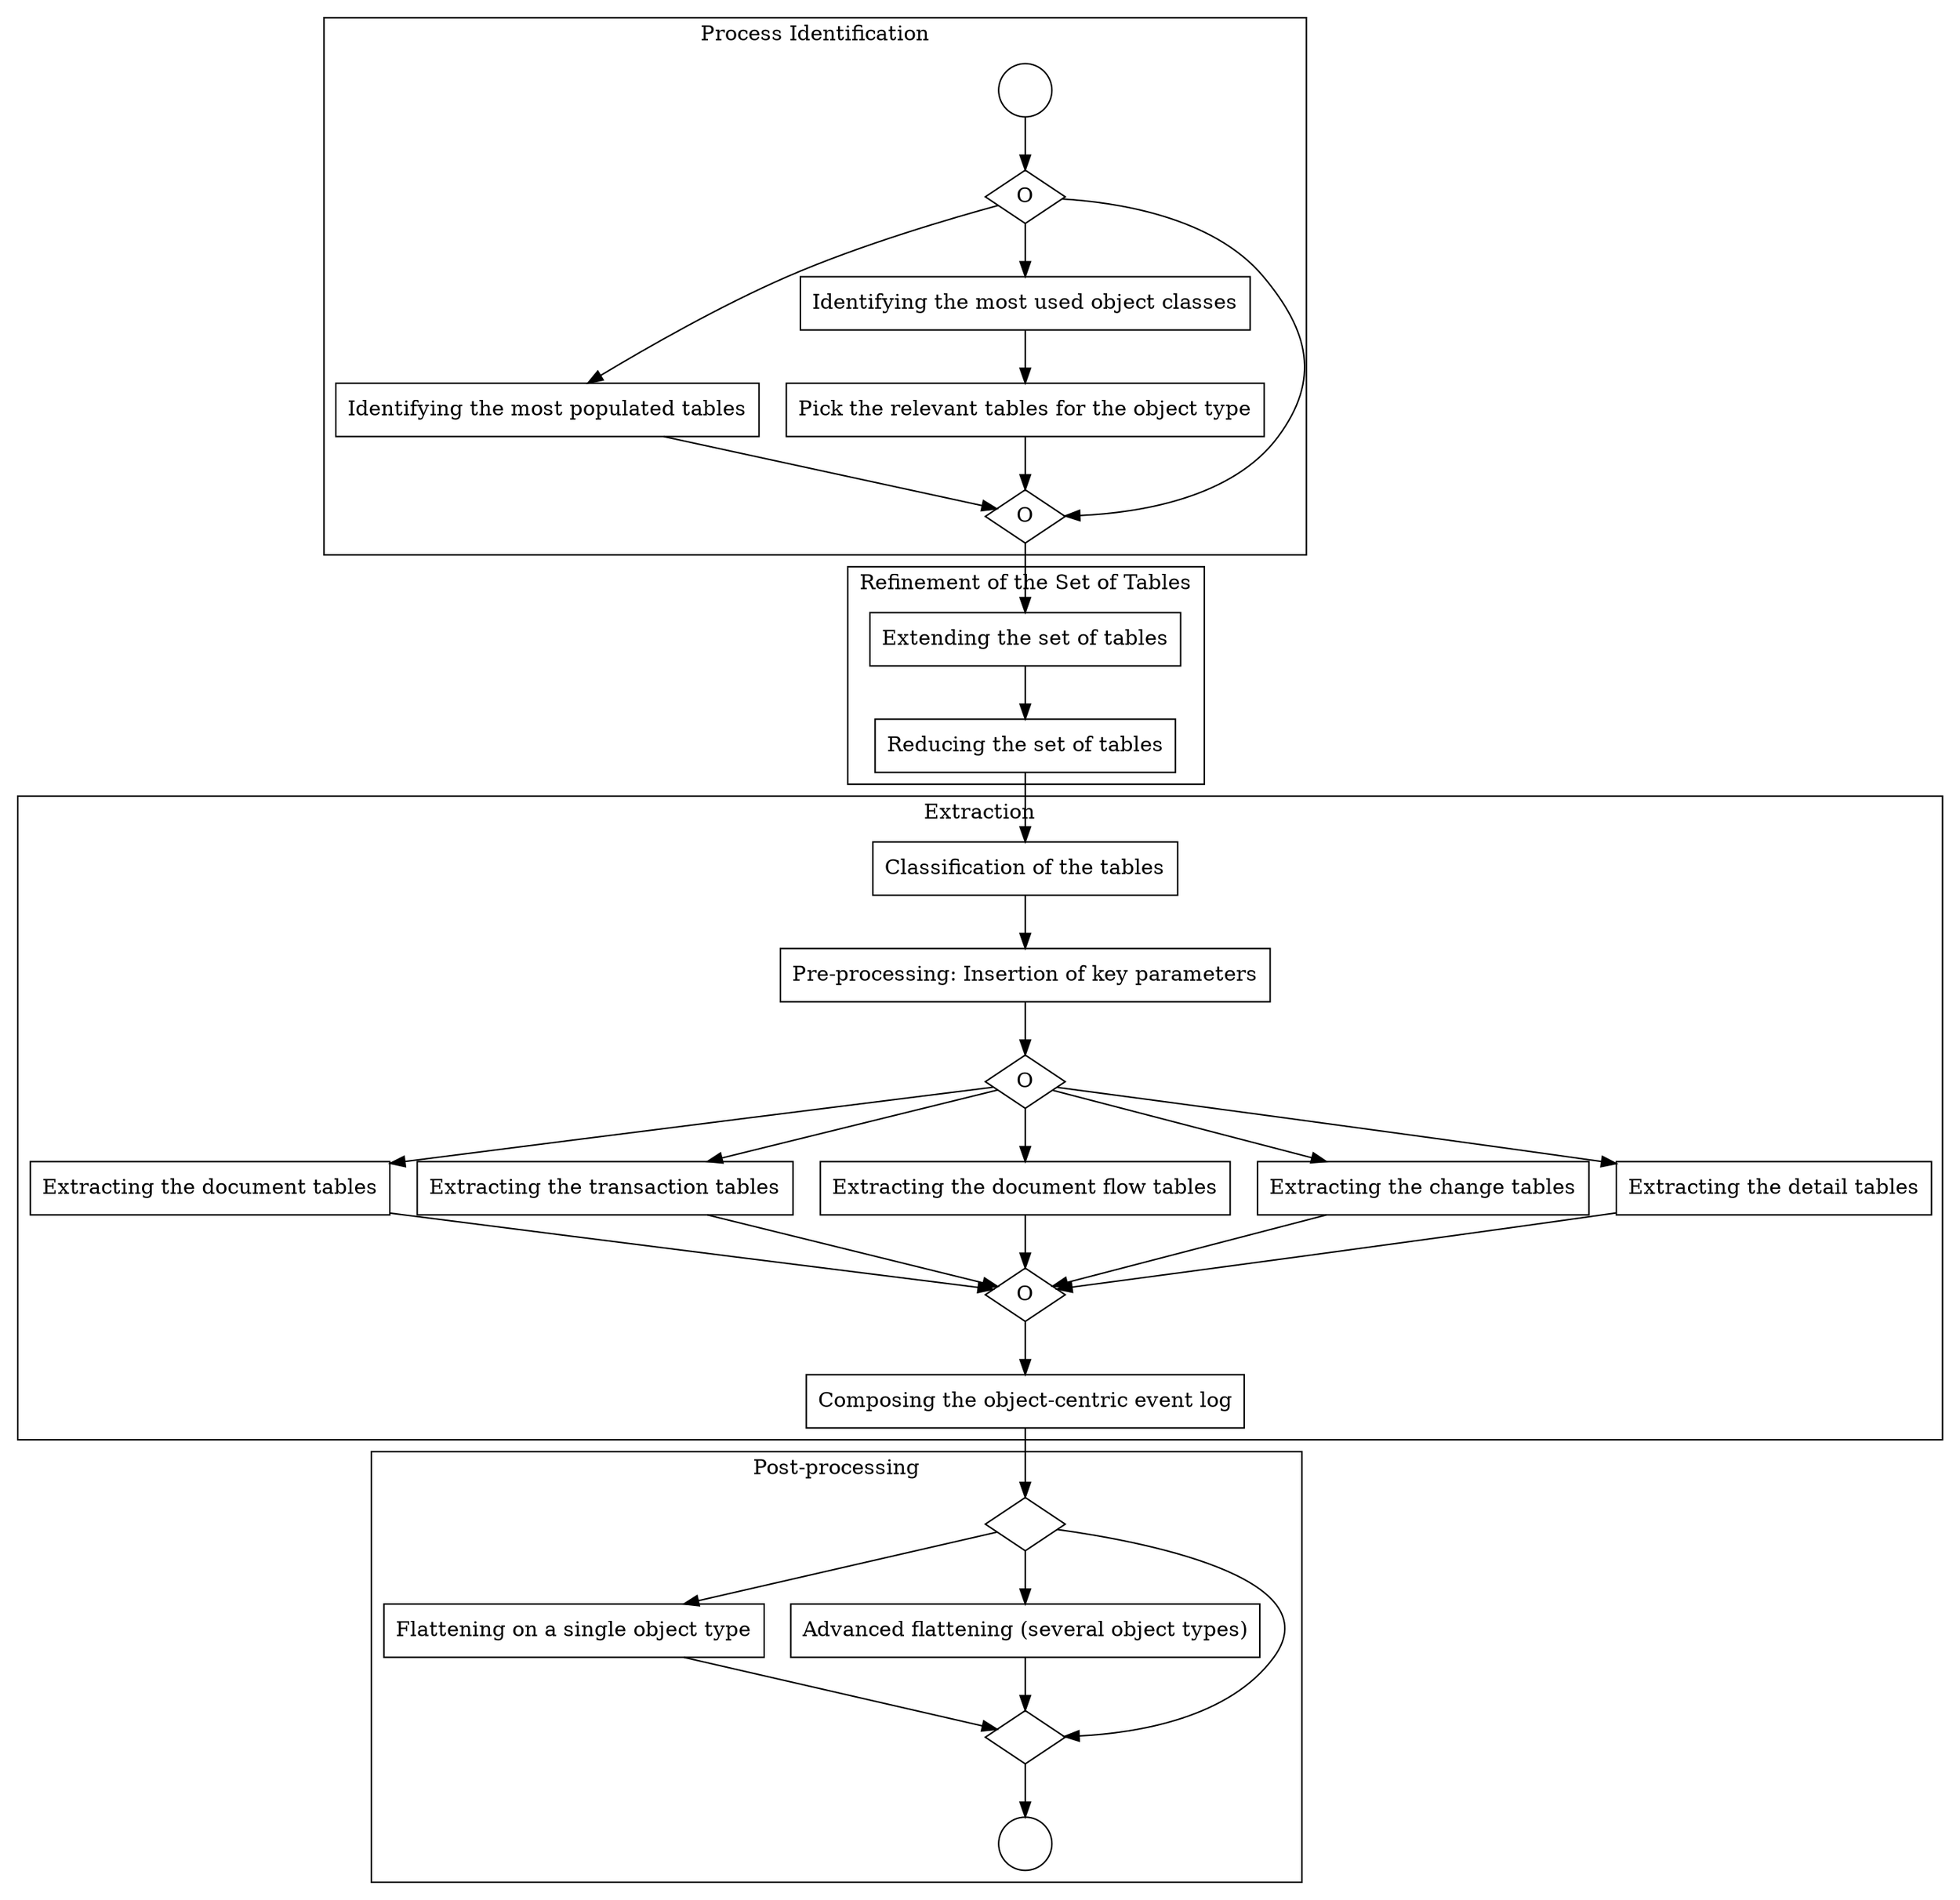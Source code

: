 digraph G {
subgraph cluster0 {
label="Process Identification";
start [shape=circle, label=""];
gw1 [shape=diamond, label="O"];
populatedtable [shape=box, label="Identifying the most populated tables"];
usedobjectclasses [shape=box, label="Identifying the most used object classes"];
relevanttablepertype [shape=box, label="Pick the relevant tables for the object type"];
gw2 [shape=diamond, label="O"];
}
subgraph cluster1 {
label="Refinement of the Set of Tables";
extendingset [shape=box, label="Extending the set of tables"];
reducingset [shape=box, label="Reducing the set of tables"];
}
subgraph cluster2 {
label="Extraction";
tableclassification [shape=box, label="Classification of the tables"];
preprocessing [shape=box, label="Pre-processing: Insertion of key parameters"];
gw3 [shape=diamond, label="O"];
extractingdoctables [shape=box, label="Extracting the document tables"];
extractingtranstables [shape=box, label="Extracting the transaction tables"];
extractingdocflowtables [shape=box, label="Extracting the document flow tables"];
extractingchangetables [shape=box, label="Extracting the change tables"];
extractingdetailtables [shape=box, label="Extracting the detail tables"];
gw4 [shape=diamond, label="O"];
composingobjcentrlog [shape=box, label="Composing the object-centric event log"];
}
subgraph cluster3 {
label="Post-processing";
gw5 [shape=diamond, label=""];
flatteningsingleobjtype [shape=box, label="Flattening on a single object type"];
advancedflattening [shape=box, label="Advanced flattening (several object types)"];
gw6 [shape=diamond, label=""];
end [shape=circle, label=""];
}
start -> gw1;
gw1 -> populatedtable;
gw1 -> usedobjectclasses;
usedobjectclasses -> relevanttablepertype;
populatedtable -> gw2;
relevanttablepertype -> gw2;
gw1 -> gw2;
gw2 -> extendingset;
extendingset -> reducingset;
reducingset -> tableclassification;
tableclassification -> preprocessing;
preprocessing -> gw3;
gw3 -> extractingdoctables;
gw3 -> extractingtranstables;
gw3 -> extractingdocflowtables;
gw3 -> extractingchangetables;
gw3 -> extractingdetailtables;
extractingdoctables -> gw4;
extractingtranstables -> gw4;
extractingdocflowtables -> gw4;
extractingchangetables -> gw4;
extractingdetailtables -> gw4;
gw4 -> composingobjcentrlog;
composingobjcentrlog -> gw5;
gw5 -> flatteningsingleobjtype;
gw5 -> advancedflattening;
gw5 -> gw6;
flatteningsingleobjtype -> gw6;
advancedflattening -> gw6;
gw6 -> end;
}

